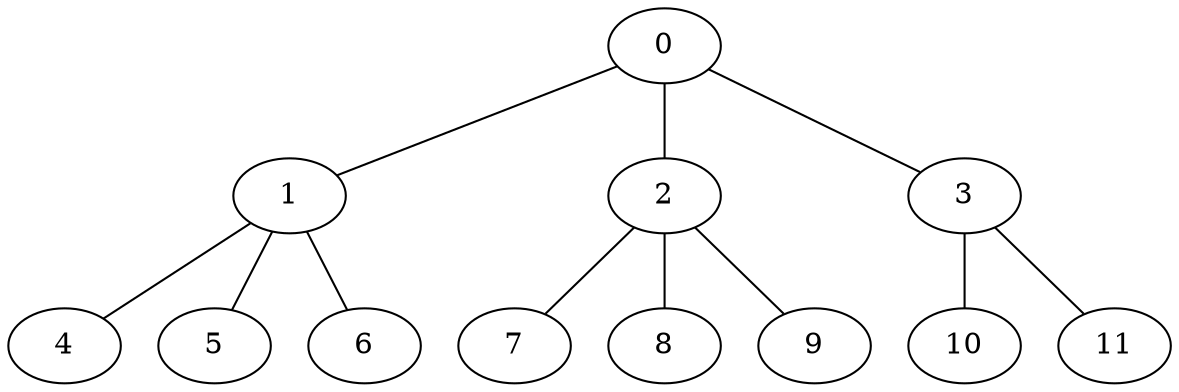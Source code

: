 graph G {
0;
1;
2;
3;
4;
5;
6;
7;
8;
9;
10;
11;
0--1 ;
0--2 ;
0--3 ;
1--4 ;
1--5 ;
1--6 ;
2--7 ;
2--8 ;
2--9 ;
3--10 ;
3--11 ;
}
